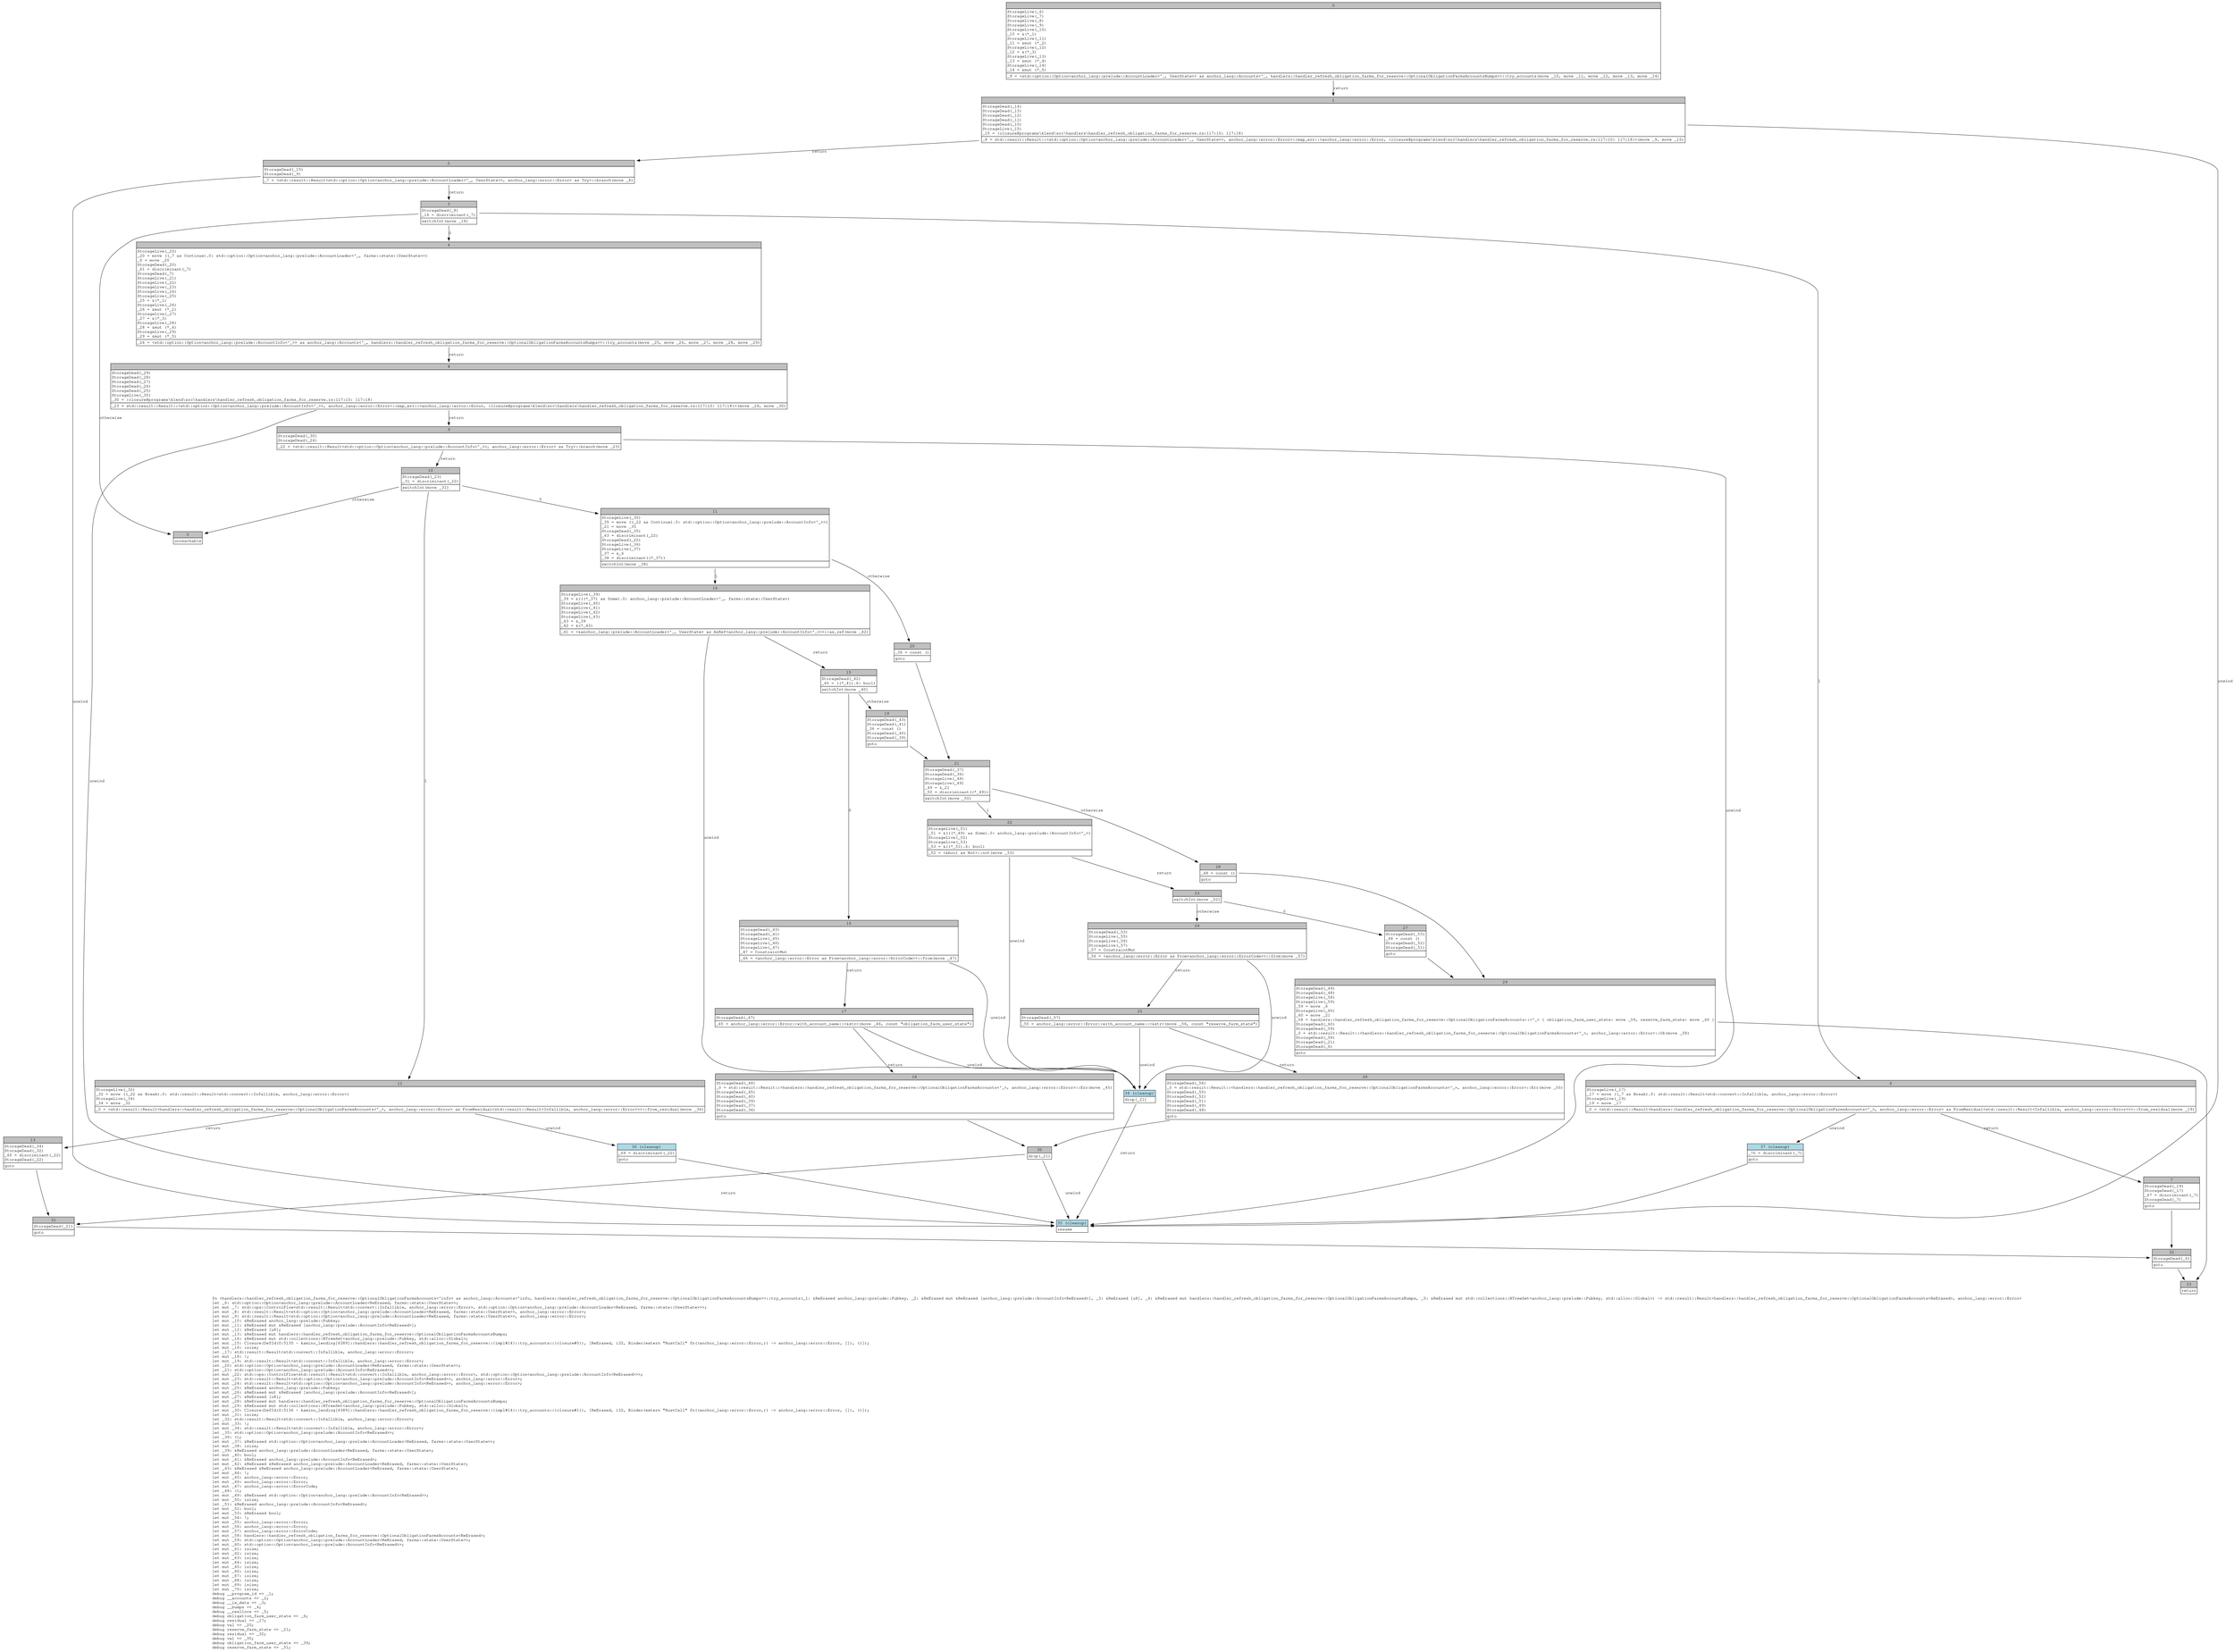 digraph Mir_0_5134 {
    graph [fontname="Courier, monospace"];
    node [fontname="Courier, monospace"];
    edge [fontname="Courier, monospace"];
    label=<fn &lt;handlers::handler_refresh_obligation_farms_for_reserve::OptionalObligationFarmsAccounts&lt;'info&gt; as anchor_lang::Accounts&lt;'info, handlers::handler_refresh_obligation_farms_for_reserve::OptionalObligationFarmsAccountsBumps&gt;&gt;::try_accounts(_1: &amp;ReErased anchor_lang::prelude::Pubkey, _2: &amp;ReErased mut &amp;ReErased [anchor_lang::prelude::AccountInfo&lt;ReErased&gt;], _3: &amp;ReErased [u8], _4: &amp;ReErased mut handlers::handler_refresh_obligation_farms_for_reserve::OptionalObligationFarmsAccountsBumps, _5: &amp;ReErased mut std::collections::BTreeSet&lt;anchor_lang::prelude::Pubkey, std::alloc::Global&gt;) -&gt; std::result::Result&lt;handlers::handler_refresh_obligation_farms_for_reserve::OptionalObligationFarmsAccounts&lt;ReErased&gt;, anchor_lang::error::Error&gt;<br align="left"/>let _6: std::option::Option&lt;anchor_lang::prelude::AccountLoader&lt;ReErased, farms::state::UserState&gt;&gt;;<br align="left"/>let mut _7: std::ops::ControlFlow&lt;std::result::Result&lt;std::convert::Infallible, anchor_lang::error::Error&gt;, std::option::Option&lt;anchor_lang::prelude::AccountLoader&lt;ReErased, farms::state::UserState&gt;&gt;&gt;;<br align="left"/>let mut _8: std::result::Result&lt;std::option::Option&lt;anchor_lang::prelude::AccountLoader&lt;ReErased, farms::state::UserState&gt;&gt;, anchor_lang::error::Error&gt;;<br align="left"/>let mut _9: std::result::Result&lt;std::option::Option&lt;anchor_lang::prelude::AccountLoader&lt;ReErased, farms::state::UserState&gt;&gt;, anchor_lang::error::Error&gt;;<br align="left"/>let mut _10: &amp;ReErased anchor_lang::prelude::Pubkey;<br align="left"/>let mut _11: &amp;ReErased mut &amp;ReErased [anchor_lang::prelude::AccountInfo&lt;ReErased&gt;];<br align="left"/>let mut _12: &amp;ReErased [u8];<br align="left"/>let mut _13: &amp;ReErased mut handlers::handler_refresh_obligation_farms_for_reserve::OptionalObligationFarmsAccountsBumps;<br align="left"/>let mut _14: &amp;ReErased mut std::collections::BTreeSet&lt;anchor_lang::prelude::Pubkey, std::alloc::Global&gt;;<br align="left"/>let mut _15: Closure(DefId(0:5135 ~ kamino_lending[6389]::handlers::handler_refresh_obligation_farms_for_reserve::{impl#14}::try_accounts::{closure#0}), [ReErased, i32, Binder(extern &quot;RustCall&quot; fn((anchor_lang::error::Error,)) -&gt; anchor_lang::error::Error, []), ()]);<br align="left"/>let mut _16: isize;<br align="left"/>let _17: std::result::Result&lt;std::convert::Infallible, anchor_lang::error::Error&gt;;<br align="left"/>let mut _18: !;<br align="left"/>let mut _19: std::result::Result&lt;std::convert::Infallible, anchor_lang::error::Error&gt;;<br align="left"/>let _20: std::option::Option&lt;anchor_lang::prelude::AccountLoader&lt;ReErased, farms::state::UserState&gt;&gt;;<br align="left"/>let _21: std::option::Option&lt;anchor_lang::prelude::AccountInfo&lt;ReErased&gt;&gt;;<br align="left"/>let mut _22: std::ops::ControlFlow&lt;std::result::Result&lt;std::convert::Infallible, anchor_lang::error::Error&gt;, std::option::Option&lt;anchor_lang::prelude::AccountInfo&lt;ReErased&gt;&gt;&gt;;<br align="left"/>let mut _23: std::result::Result&lt;std::option::Option&lt;anchor_lang::prelude::AccountInfo&lt;ReErased&gt;&gt;, anchor_lang::error::Error&gt;;<br align="left"/>let mut _24: std::result::Result&lt;std::option::Option&lt;anchor_lang::prelude::AccountInfo&lt;ReErased&gt;&gt;, anchor_lang::error::Error&gt;;<br align="left"/>let mut _25: &amp;ReErased anchor_lang::prelude::Pubkey;<br align="left"/>let mut _26: &amp;ReErased mut &amp;ReErased [anchor_lang::prelude::AccountInfo&lt;ReErased&gt;];<br align="left"/>let mut _27: &amp;ReErased [u8];<br align="left"/>let mut _28: &amp;ReErased mut handlers::handler_refresh_obligation_farms_for_reserve::OptionalObligationFarmsAccountsBumps;<br align="left"/>let mut _29: &amp;ReErased mut std::collections::BTreeSet&lt;anchor_lang::prelude::Pubkey, std::alloc::Global&gt;;<br align="left"/>let mut _30: Closure(DefId(0:5136 ~ kamino_lending[6389]::handlers::handler_refresh_obligation_farms_for_reserve::{impl#14}::try_accounts::{closure#1}), [ReErased, i32, Binder(extern &quot;RustCall&quot; fn((anchor_lang::error::Error,)) -&gt; anchor_lang::error::Error, []), ()]);<br align="left"/>let mut _31: isize;<br align="left"/>let _32: std::result::Result&lt;std::convert::Infallible, anchor_lang::error::Error&gt;;<br align="left"/>let mut _33: !;<br align="left"/>let mut _34: std::result::Result&lt;std::convert::Infallible, anchor_lang::error::Error&gt;;<br align="left"/>let _35: std::option::Option&lt;anchor_lang::prelude::AccountInfo&lt;ReErased&gt;&gt;;<br align="left"/>let _36: ();<br align="left"/>let mut _37: &amp;ReErased std::option::Option&lt;anchor_lang::prelude::AccountLoader&lt;ReErased, farms::state::UserState&gt;&gt;;<br align="left"/>let mut _38: isize;<br align="left"/>let _39: &amp;ReErased anchor_lang::prelude::AccountLoader&lt;ReErased, farms::state::UserState&gt;;<br align="left"/>let mut _40: bool;<br align="left"/>let mut _41: &amp;ReErased anchor_lang::prelude::AccountInfo&lt;ReErased&gt;;<br align="left"/>let mut _42: &amp;ReErased &amp;ReErased anchor_lang::prelude::AccountLoader&lt;ReErased, farms::state::UserState&gt;;<br align="left"/>let _43: &amp;ReErased &amp;ReErased anchor_lang::prelude::AccountLoader&lt;ReErased, farms::state::UserState&gt;;<br align="left"/>let mut _44: !;<br align="left"/>let mut _45: anchor_lang::error::Error;<br align="left"/>let mut _46: anchor_lang::error::Error;<br align="left"/>let mut _47: anchor_lang::error::ErrorCode;<br align="left"/>let _48: ();<br align="left"/>let mut _49: &amp;ReErased std::option::Option&lt;anchor_lang::prelude::AccountInfo&lt;ReErased&gt;&gt;;<br align="left"/>let mut _50: isize;<br align="left"/>let _51: &amp;ReErased anchor_lang::prelude::AccountInfo&lt;ReErased&gt;;<br align="left"/>let mut _52: bool;<br align="left"/>let mut _53: &amp;ReErased bool;<br align="left"/>let mut _54: !;<br align="left"/>let mut _55: anchor_lang::error::Error;<br align="left"/>let mut _56: anchor_lang::error::Error;<br align="left"/>let mut _57: anchor_lang::error::ErrorCode;<br align="left"/>let mut _58: handlers::handler_refresh_obligation_farms_for_reserve::OptionalObligationFarmsAccounts&lt;ReErased&gt;;<br align="left"/>let mut _59: std::option::Option&lt;anchor_lang::prelude::AccountLoader&lt;ReErased, farms::state::UserState&gt;&gt;;<br align="left"/>let mut _60: std::option::Option&lt;anchor_lang::prelude::AccountInfo&lt;ReErased&gt;&gt;;<br align="left"/>let mut _61: isize;<br align="left"/>let mut _62: isize;<br align="left"/>let mut _63: isize;<br align="left"/>let mut _64: isize;<br align="left"/>let mut _65: isize;<br align="left"/>let mut _66: isize;<br align="left"/>let mut _67: isize;<br align="left"/>let mut _68: isize;<br align="left"/>let mut _69: isize;<br align="left"/>let mut _70: isize;<br align="left"/>debug __program_id =&gt; _1;<br align="left"/>debug __accounts =&gt; _2;<br align="left"/>debug __ix_data =&gt; _3;<br align="left"/>debug __bumps =&gt; _4;<br align="left"/>debug __reallocs =&gt; _5;<br align="left"/>debug obligation_farm_user_state =&gt; _6;<br align="left"/>debug residual =&gt; _17;<br align="left"/>debug val =&gt; _20;<br align="left"/>debug reserve_farm_state =&gt; _21;<br align="left"/>debug residual =&gt; _32;<br align="left"/>debug val =&gt; _35;<br align="left"/>debug obligation_farm_user_state =&gt; _39;<br align="left"/>debug reserve_farm_state =&gt; _51;<br align="left"/>>;
    bb0__0_5134 [shape="none", label=<<table border="0" cellborder="1" cellspacing="0"><tr><td bgcolor="gray" align="center" colspan="1">0</td></tr><tr><td align="left" balign="left">StorageLive(_6)<br/>StorageLive(_7)<br/>StorageLive(_8)<br/>StorageLive(_9)<br/>StorageLive(_10)<br/>_10 = &amp;(*_1)<br/>StorageLive(_11)<br/>_11 = &amp;mut (*_2)<br/>StorageLive(_12)<br/>_12 = &amp;(*_3)<br/>StorageLive(_13)<br/>_13 = &amp;mut (*_4)<br/>StorageLive(_14)<br/>_14 = &amp;mut (*_5)<br/></td></tr><tr><td align="left">_9 = &lt;std::option::Option&lt;anchor_lang::prelude::AccountLoader&lt;'_, UserState&gt;&gt; as anchor_lang::Accounts&lt;'_, handlers::handler_refresh_obligation_farms_for_reserve::OptionalObligationFarmsAccountsBumps&gt;&gt;::try_accounts(move _10, move _11, move _12, move _13, move _14)</td></tr></table>>];
    bb1__0_5134 [shape="none", label=<<table border="0" cellborder="1" cellspacing="0"><tr><td bgcolor="gray" align="center" colspan="1">1</td></tr><tr><td align="left" balign="left">StorageDead(_14)<br/>StorageDead(_13)<br/>StorageDead(_12)<br/>StorageDead(_11)<br/>StorageDead(_10)<br/>StorageLive(_15)<br/>_15 = {closure@programs\klend\src\handlers\handler_refresh_obligation_farms_for_reserve.rs:117:10: 117:18}<br/></td></tr><tr><td align="left">_8 = std::result::Result::&lt;std::option::Option&lt;anchor_lang::prelude::AccountLoader&lt;'_, UserState&gt;&gt;, anchor_lang::error::Error&gt;::map_err::&lt;anchor_lang::error::Error, {closure@programs\klend\src\handlers\handler_refresh_obligation_farms_for_reserve.rs:117:10: 117:18}&gt;(move _9, move _15)</td></tr></table>>];
    bb2__0_5134 [shape="none", label=<<table border="0" cellborder="1" cellspacing="0"><tr><td bgcolor="gray" align="center" colspan="1">2</td></tr><tr><td align="left" balign="left">StorageDead(_15)<br/>StorageDead(_9)<br/></td></tr><tr><td align="left">_7 = &lt;std::result::Result&lt;std::option::Option&lt;anchor_lang::prelude::AccountLoader&lt;'_, UserState&gt;&gt;, anchor_lang::error::Error&gt; as Try&gt;::branch(move _8)</td></tr></table>>];
    bb3__0_5134 [shape="none", label=<<table border="0" cellborder="1" cellspacing="0"><tr><td bgcolor="gray" align="center" colspan="1">3</td></tr><tr><td align="left" balign="left">StorageDead(_8)<br/>_16 = discriminant(_7)<br/></td></tr><tr><td align="left">switchInt(move _16)</td></tr></table>>];
    bb4__0_5134 [shape="none", label=<<table border="0" cellborder="1" cellspacing="0"><tr><td bgcolor="gray" align="center" colspan="1">4</td></tr><tr><td align="left" balign="left">StorageLive(_20)<br/>_20 = move ((_7 as Continue).0: std::option::Option&lt;anchor_lang::prelude::AccountLoader&lt;'_, farms::state::UserState&gt;&gt;)<br/>_6 = move _20<br/>StorageDead(_20)<br/>_61 = discriminant(_7)<br/>StorageDead(_7)<br/>StorageLive(_21)<br/>StorageLive(_22)<br/>StorageLive(_23)<br/>StorageLive(_24)<br/>StorageLive(_25)<br/>_25 = &amp;(*_1)<br/>StorageLive(_26)<br/>_26 = &amp;mut (*_2)<br/>StorageLive(_27)<br/>_27 = &amp;(*_3)<br/>StorageLive(_28)<br/>_28 = &amp;mut (*_4)<br/>StorageLive(_29)<br/>_29 = &amp;mut (*_5)<br/></td></tr><tr><td align="left">_24 = &lt;std::option::Option&lt;anchor_lang::prelude::AccountInfo&lt;'_&gt;&gt; as anchor_lang::Accounts&lt;'_, handlers::handler_refresh_obligation_farms_for_reserve::OptionalObligationFarmsAccountsBumps&gt;&gt;::try_accounts(move _25, move _26, move _27, move _28, move _29)</td></tr></table>>];
    bb5__0_5134 [shape="none", label=<<table border="0" cellborder="1" cellspacing="0"><tr><td bgcolor="gray" align="center" colspan="1">5</td></tr><tr><td align="left">unreachable</td></tr></table>>];
    bb6__0_5134 [shape="none", label=<<table border="0" cellborder="1" cellspacing="0"><tr><td bgcolor="gray" align="center" colspan="1">6</td></tr><tr><td align="left" balign="left">StorageLive(_17)<br/>_17 = move ((_7 as Break).0: std::result::Result&lt;std::convert::Infallible, anchor_lang::error::Error&gt;)<br/>StorageLive(_19)<br/>_19 = move _17<br/></td></tr><tr><td align="left">_0 = &lt;std::result::Result&lt;handlers::handler_refresh_obligation_farms_for_reserve::OptionalObligationFarmsAccounts&lt;'_&gt;, anchor_lang::error::Error&gt; as FromResidual&lt;std::result::Result&lt;Infallible, anchor_lang::error::Error&gt;&gt;&gt;::from_residual(move _19)</td></tr></table>>];
    bb7__0_5134 [shape="none", label=<<table border="0" cellborder="1" cellspacing="0"><tr><td bgcolor="gray" align="center" colspan="1">7</td></tr><tr><td align="left" balign="left">StorageDead(_19)<br/>StorageDead(_17)<br/>_67 = discriminant(_7)<br/>StorageDead(_7)<br/></td></tr><tr><td align="left">goto</td></tr></table>>];
    bb8__0_5134 [shape="none", label=<<table border="0" cellborder="1" cellspacing="0"><tr><td bgcolor="gray" align="center" colspan="1">8</td></tr><tr><td align="left" balign="left">StorageDead(_29)<br/>StorageDead(_28)<br/>StorageDead(_27)<br/>StorageDead(_26)<br/>StorageDead(_25)<br/>StorageLive(_30)<br/>_30 = {closure@programs\klend\src\handlers\handler_refresh_obligation_farms_for_reserve.rs:117:10: 117:18}<br/></td></tr><tr><td align="left">_23 = std::result::Result::&lt;std::option::Option&lt;anchor_lang::prelude::AccountInfo&lt;'_&gt;&gt;, anchor_lang::error::Error&gt;::map_err::&lt;anchor_lang::error::Error, {closure@programs\klend\src\handlers\handler_refresh_obligation_farms_for_reserve.rs:117:10: 117:18}&gt;(move _24, move _30)</td></tr></table>>];
    bb9__0_5134 [shape="none", label=<<table border="0" cellborder="1" cellspacing="0"><tr><td bgcolor="gray" align="center" colspan="1">9</td></tr><tr><td align="left" balign="left">StorageDead(_30)<br/>StorageDead(_24)<br/></td></tr><tr><td align="left">_22 = &lt;std::result::Result&lt;std::option::Option&lt;anchor_lang::prelude::AccountInfo&lt;'_&gt;&gt;, anchor_lang::error::Error&gt; as Try&gt;::branch(move _23)</td></tr></table>>];
    bb10__0_5134 [shape="none", label=<<table border="0" cellborder="1" cellspacing="0"><tr><td bgcolor="gray" align="center" colspan="1">10</td></tr><tr><td align="left" balign="left">StorageDead(_23)<br/>_31 = discriminant(_22)<br/></td></tr><tr><td align="left">switchInt(move _31)</td></tr></table>>];
    bb11__0_5134 [shape="none", label=<<table border="0" cellborder="1" cellspacing="0"><tr><td bgcolor="gray" align="center" colspan="1">11</td></tr><tr><td align="left" balign="left">StorageLive(_35)<br/>_35 = move ((_22 as Continue).0: std::option::Option&lt;anchor_lang::prelude::AccountInfo&lt;'_&gt;&gt;)<br/>_21 = move _35<br/>StorageDead(_35)<br/>_63 = discriminant(_22)<br/>StorageDead(_22)<br/>StorageLive(_36)<br/>StorageLive(_37)<br/>_37 = &amp;_6<br/>_38 = discriminant((*_37))<br/></td></tr><tr><td align="left">switchInt(move _38)</td></tr></table>>];
    bb12__0_5134 [shape="none", label=<<table border="0" cellborder="1" cellspacing="0"><tr><td bgcolor="gray" align="center" colspan="1">12</td></tr><tr><td align="left" balign="left">StorageLive(_32)<br/>_32 = move ((_22 as Break).0: std::result::Result&lt;std::convert::Infallible, anchor_lang::error::Error&gt;)<br/>StorageLive(_34)<br/>_34 = move _32<br/></td></tr><tr><td align="left">_0 = &lt;std::result::Result&lt;handlers::handler_refresh_obligation_farms_for_reserve::OptionalObligationFarmsAccounts&lt;'_&gt;, anchor_lang::error::Error&gt; as FromResidual&lt;std::result::Result&lt;Infallible, anchor_lang::error::Error&gt;&gt;&gt;::from_residual(move _34)</td></tr></table>>];
    bb13__0_5134 [shape="none", label=<<table border="0" cellborder="1" cellspacing="0"><tr><td bgcolor="gray" align="center" colspan="1">13</td></tr><tr><td align="left" balign="left">StorageDead(_34)<br/>StorageDead(_32)<br/>_65 = discriminant(_22)<br/>StorageDead(_22)<br/></td></tr><tr><td align="left">goto</td></tr></table>>];
    bb14__0_5134 [shape="none", label=<<table border="0" cellborder="1" cellspacing="0"><tr><td bgcolor="gray" align="center" colspan="1">14</td></tr><tr><td align="left" balign="left">StorageLive(_39)<br/>_39 = &amp;(((*_37) as Some).0: anchor_lang::prelude::AccountLoader&lt;'_, farms::state::UserState&gt;)<br/>StorageLive(_40)<br/>StorageLive(_41)<br/>StorageLive(_42)<br/>StorageLive(_43)<br/>_43 = &amp;_39<br/>_42 = &amp;(*_43)<br/></td></tr><tr><td align="left">_41 = &lt;&amp;anchor_lang::prelude::AccountLoader&lt;'_, UserState&gt; as AsRef&lt;anchor_lang::prelude::AccountInfo&lt;'_&gt;&gt;&gt;::as_ref(move _42)</td></tr></table>>];
    bb15__0_5134 [shape="none", label=<<table border="0" cellborder="1" cellspacing="0"><tr><td bgcolor="gray" align="center" colspan="1">15</td></tr><tr><td align="left" balign="left">StorageDead(_42)<br/>_40 = ((*_41).6: bool)<br/></td></tr><tr><td align="left">switchInt(move _40)</td></tr></table>>];
    bb16__0_5134 [shape="none", label=<<table border="0" cellborder="1" cellspacing="0"><tr><td bgcolor="gray" align="center" colspan="1">16</td></tr><tr><td align="left" balign="left">StorageDead(_43)<br/>StorageDead(_41)<br/>StorageLive(_45)<br/>StorageLive(_46)<br/>StorageLive(_47)<br/>_47 = ConstraintMut<br/></td></tr><tr><td align="left">_46 = &lt;anchor_lang::error::Error as From&lt;anchor_lang::error::ErrorCode&gt;&gt;::from(move _47)</td></tr></table>>];
    bb17__0_5134 [shape="none", label=<<table border="0" cellborder="1" cellspacing="0"><tr><td bgcolor="gray" align="center" colspan="1">17</td></tr><tr><td align="left" balign="left">StorageDead(_47)<br/></td></tr><tr><td align="left">_45 = anchor_lang::error::Error::with_account_name::&lt;&amp;str&gt;(move _46, const &quot;obligation_farm_user_state&quot;)</td></tr></table>>];
    bb18__0_5134 [shape="none", label=<<table border="0" cellborder="1" cellspacing="0"><tr><td bgcolor="gray" align="center" colspan="1">18</td></tr><tr><td align="left" balign="left">StorageDead(_46)<br/>_0 = std::result::Result::&lt;handlers::handler_refresh_obligation_farms_for_reserve::OptionalObligationFarmsAccounts&lt;'_&gt;, anchor_lang::error::Error&gt;::Err(move _45)<br/>StorageDead(_45)<br/>StorageDead(_40)<br/>StorageDead(_39)<br/>StorageDead(_37)<br/>StorageDead(_36)<br/></td></tr><tr><td align="left">goto</td></tr></table>>];
    bb19__0_5134 [shape="none", label=<<table border="0" cellborder="1" cellspacing="0"><tr><td bgcolor="gray" align="center" colspan="1">19</td></tr><tr><td align="left" balign="left">StorageDead(_43)<br/>StorageDead(_41)<br/>_36 = const ()<br/>StorageDead(_40)<br/>StorageDead(_39)<br/></td></tr><tr><td align="left">goto</td></tr></table>>];
    bb20__0_5134 [shape="none", label=<<table border="0" cellborder="1" cellspacing="0"><tr><td bgcolor="gray" align="center" colspan="1">20</td></tr><tr><td align="left" balign="left">_36 = const ()<br/></td></tr><tr><td align="left">goto</td></tr></table>>];
    bb21__0_5134 [shape="none", label=<<table border="0" cellborder="1" cellspacing="0"><tr><td bgcolor="gray" align="center" colspan="1">21</td></tr><tr><td align="left" balign="left">StorageDead(_37)<br/>StorageDead(_36)<br/>StorageLive(_48)<br/>StorageLive(_49)<br/>_49 = &amp;_21<br/>_50 = discriminant((*_49))<br/></td></tr><tr><td align="left">switchInt(move _50)</td></tr></table>>];
    bb22__0_5134 [shape="none", label=<<table border="0" cellborder="1" cellspacing="0"><tr><td bgcolor="gray" align="center" colspan="1">22</td></tr><tr><td align="left" balign="left">StorageLive(_51)<br/>_51 = &amp;(((*_49) as Some).0: anchor_lang::prelude::AccountInfo&lt;'_&gt;)<br/>StorageLive(_52)<br/>StorageLive(_53)<br/>_53 = &amp;((*_51).6: bool)<br/></td></tr><tr><td align="left">_52 = &lt;&amp;bool as Not&gt;::not(move _53)</td></tr></table>>];
    bb23__0_5134 [shape="none", label=<<table border="0" cellborder="1" cellspacing="0"><tr><td bgcolor="gray" align="center" colspan="1">23</td></tr><tr><td align="left">switchInt(move _52)</td></tr></table>>];
    bb24__0_5134 [shape="none", label=<<table border="0" cellborder="1" cellspacing="0"><tr><td bgcolor="gray" align="center" colspan="1">24</td></tr><tr><td align="left" balign="left">StorageDead(_53)<br/>StorageLive(_55)<br/>StorageLive(_56)<br/>StorageLive(_57)<br/>_57 = ConstraintMut<br/></td></tr><tr><td align="left">_56 = &lt;anchor_lang::error::Error as From&lt;anchor_lang::error::ErrorCode&gt;&gt;::from(move _57)</td></tr></table>>];
    bb25__0_5134 [shape="none", label=<<table border="0" cellborder="1" cellspacing="0"><tr><td bgcolor="gray" align="center" colspan="1">25</td></tr><tr><td align="left" balign="left">StorageDead(_57)<br/></td></tr><tr><td align="left">_55 = anchor_lang::error::Error::with_account_name::&lt;&amp;str&gt;(move _56, const &quot;reserve_farm_state&quot;)</td></tr></table>>];
    bb26__0_5134 [shape="none", label=<<table border="0" cellborder="1" cellspacing="0"><tr><td bgcolor="gray" align="center" colspan="1">26</td></tr><tr><td align="left" balign="left">StorageDead(_56)<br/>_0 = std::result::Result::&lt;handlers::handler_refresh_obligation_farms_for_reserve::OptionalObligationFarmsAccounts&lt;'_&gt;, anchor_lang::error::Error&gt;::Err(move _55)<br/>StorageDead(_55)<br/>StorageDead(_52)<br/>StorageDead(_51)<br/>StorageDead(_49)<br/>StorageDead(_48)<br/></td></tr><tr><td align="left">goto</td></tr></table>>];
    bb27__0_5134 [shape="none", label=<<table border="0" cellborder="1" cellspacing="0"><tr><td bgcolor="gray" align="center" colspan="1">27</td></tr><tr><td align="left" balign="left">StorageDead(_53)<br/>_48 = const ()<br/>StorageDead(_52)<br/>StorageDead(_51)<br/></td></tr><tr><td align="left">goto</td></tr></table>>];
    bb28__0_5134 [shape="none", label=<<table border="0" cellborder="1" cellspacing="0"><tr><td bgcolor="gray" align="center" colspan="1">28</td></tr><tr><td align="left" balign="left">_48 = const ()<br/></td></tr><tr><td align="left">goto</td></tr></table>>];
    bb29__0_5134 [shape="none", label=<<table border="0" cellborder="1" cellspacing="0"><tr><td bgcolor="gray" align="center" colspan="1">29</td></tr><tr><td align="left" balign="left">StorageDead(_49)<br/>StorageDead(_48)<br/>StorageLive(_58)<br/>StorageLive(_59)<br/>_59 = move _6<br/>StorageLive(_60)<br/>_60 = move _21<br/>_58 = handlers::handler_refresh_obligation_farms_for_reserve::OptionalObligationFarmsAccounts::&lt;'_&gt; { obligation_farm_user_state: move _59, reserve_farm_state: move _60 }<br/>StorageDead(_60)<br/>StorageDead(_59)<br/>_0 = std::result::Result::&lt;handlers::handler_refresh_obligation_farms_for_reserve::OptionalObligationFarmsAccounts&lt;'_&gt;, anchor_lang::error::Error&gt;::Ok(move _58)<br/>StorageDead(_58)<br/>StorageDead(_21)<br/>StorageDead(_6)<br/></td></tr><tr><td align="left">goto</td></tr></table>>];
    bb30__0_5134 [shape="none", label=<<table border="0" cellborder="1" cellspacing="0"><tr><td bgcolor="gray" align="center" colspan="1">30</td></tr><tr><td align="left">drop(_21)</td></tr></table>>];
    bb31__0_5134 [shape="none", label=<<table border="0" cellborder="1" cellspacing="0"><tr><td bgcolor="gray" align="center" colspan="1">31</td></tr><tr><td align="left" balign="left">StorageDead(_21)<br/></td></tr><tr><td align="left">goto</td></tr></table>>];
    bb32__0_5134 [shape="none", label=<<table border="0" cellborder="1" cellspacing="0"><tr><td bgcolor="gray" align="center" colspan="1">32</td></tr><tr><td align="left" balign="left">StorageDead(_6)<br/></td></tr><tr><td align="left">goto</td></tr></table>>];
    bb33__0_5134 [shape="none", label=<<table border="0" cellborder="1" cellspacing="0"><tr><td bgcolor="gray" align="center" colspan="1">33</td></tr><tr><td align="left">return</td></tr></table>>];
    bb34__0_5134 [shape="none", label=<<table border="0" cellborder="1" cellspacing="0"><tr><td bgcolor="lightblue" align="center" colspan="1">34 (cleanup)</td></tr><tr><td align="left">drop(_21)</td></tr></table>>];
    bb35__0_5134 [shape="none", label=<<table border="0" cellborder="1" cellspacing="0"><tr><td bgcolor="lightblue" align="center" colspan="1">35 (cleanup)</td></tr><tr><td align="left">resume</td></tr></table>>];
    bb36__0_5134 [shape="none", label=<<table border="0" cellborder="1" cellspacing="0"><tr><td bgcolor="lightblue" align="center" colspan="1">36 (cleanup)</td></tr><tr><td align="left" balign="left">_69 = discriminant(_22)<br/></td></tr><tr><td align="left">goto</td></tr></table>>];
    bb37__0_5134 [shape="none", label=<<table border="0" cellborder="1" cellspacing="0"><tr><td bgcolor="lightblue" align="center" colspan="1">37 (cleanup)</td></tr><tr><td align="left" balign="left">_70 = discriminant(_7)<br/></td></tr><tr><td align="left">goto</td></tr></table>>];
    bb0__0_5134 -> bb1__0_5134 [label="return"];
    bb1__0_5134 -> bb2__0_5134 [label="return"];
    bb1__0_5134 -> bb35__0_5134 [label="unwind"];
    bb2__0_5134 -> bb3__0_5134 [label="return"];
    bb2__0_5134 -> bb35__0_5134 [label="unwind"];
    bb3__0_5134 -> bb4__0_5134 [label="0"];
    bb3__0_5134 -> bb6__0_5134 [label="1"];
    bb3__0_5134 -> bb5__0_5134 [label="otherwise"];
    bb4__0_5134 -> bb8__0_5134 [label="return"];
    bb6__0_5134 -> bb7__0_5134 [label="return"];
    bb6__0_5134 -> bb37__0_5134 [label="unwind"];
    bb7__0_5134 -> bb32__0_5134 [label=""];
    bb8__0_5134 -> bb9__0_5134 [label="return"];
    bb8__0_5134 -> bb35__0_5134 [label="unwind"];
    bb9__0_5134 -> bb10__0_5134 [label="return"];
    bb9__0_5134 -> bb35__0_5134 [label="unwind"];
    bb10__0_5134 -> bb11__0_5134 [label="0"];
    bb10__0_5134 -> bb12__0_5134 [label="1"];
    bb10__0_5134 -> bb5__0_5134 [label="otherwise"];
    bb11__0_5134 -> bb14__0_5134 [label="1"];
    bb11__0_5134 -> bb20__0_5134 [label="otherwise"];
    bb12__0_5134 -> bb13__0_5134 [label="return"];
    bb12__0_5134 -> bb36__0_5134 [label="unwind"];
    bb13__0_5134 -> bb31__0_5134 [label=""];
    bb14__0_5134 -> bb15__0_5134 [label="return"];
    bb14__0_5134 -> bb34__0_5134 [label="unwind"];
    bb15__0_5134 -> bb16__0_5134 [label="0"];
    bb15__0_5134 -> bb19__0_5134 [label="otherwise"];
    bb16__0_5134 -> bb17__0_5134 [label="return"];
    bb16__0_5134 -> bb34__0_5134 [label="unwind"];
    bb17__0_5134 -> bb18__0_5134 [label="return"];
    bb17__0_5134 -> bb34__0_5134 [label="unwind"];
    bb18__0_5134 -> bb30__0_5134 [label=""];
    bb19__0_5134 -> bb21__0_5134 [label=""];
    bb20__0_5134 -> bb21__0_5134 [label=""];
    bb21__0_5134 -> bb22__0_5134 [label="1"];
    bb21__0_5134 -> bb28__0_5134 [label="otherwise"];
    bb22__0_5134 -> bb23__0_5134 [label="return"];
    bb22__0_5134 -> bb34__0_5134 [label="unwind"];
    bb23__0_5134 -> bb27__0_5134 [label="0"];
    bb23__0_5134 -> bb24__0_5134 [label="otherwise"];
    bb24__0_5134 -> bb25__0_5134 [label="return"];
    bb24__0_5134 -> bb34__0_5134 [label="unwind"];
    bb25__0_5134 -> bb26__0_5134 [label="return"];
    bb25__0_5134 -> bb34__0_5134 [label="unwind"];
    bb26__0_5134 -> bb30__0_5134 [label=""];
    bb27__0_5134 -> bb29__0_5134 [label=""];
    bb28__0_5134 -> bb29__0_5134 [label=""];
    bb29__0_5134 -> bb33__0_5134 [label=""];
    bb30__0_5134 -> bb31__0_5134 [label="return"];
    bb30__0_5134 -> bb35__0_5134 [label="unwind"];
    bb31__0_5134 -> bb32__0_5134 [label=""];
    bb32__0_5134 -> bb33__0_5134 [label=""];
    bb34__0_5134 -> bb35__0_5134 [label="return"];
    bb36__0_5134 -> bb35__0_5134 [label=""];
    bb37__0_5134 -> bb35__0_5134 [label=""];
}
